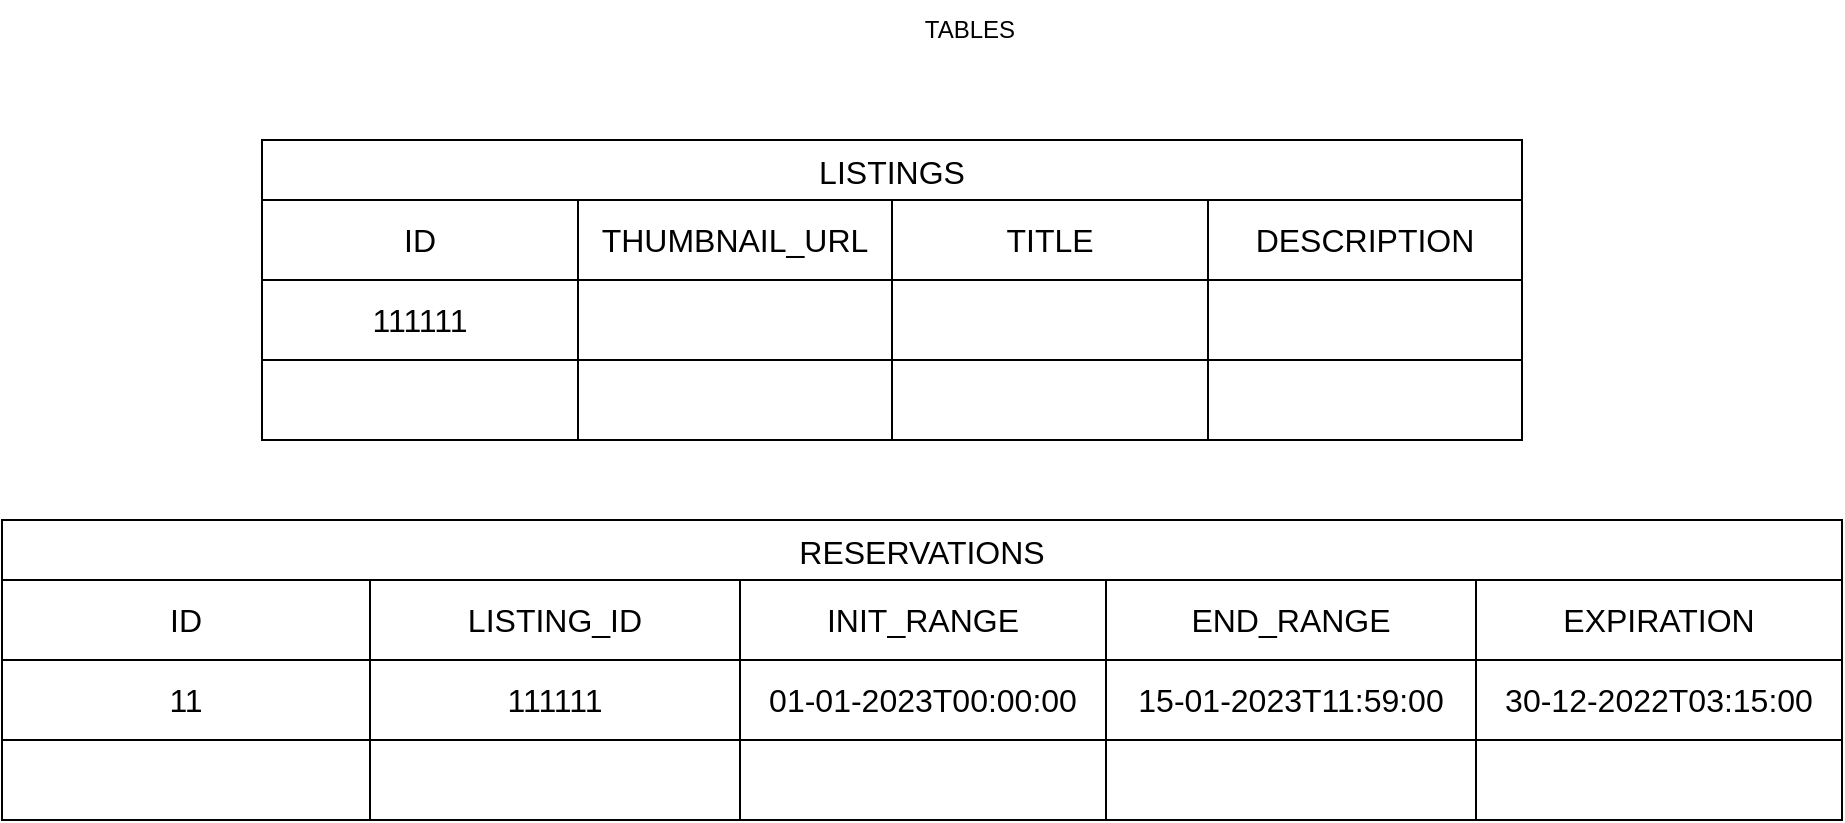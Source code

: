 <mxfile version="21.2.9" type="device">
  <diagram name="Página-1" id="iDtWInZpzVj89weRtn69">
    <mxGraphModel dx="2565" dy="1503" grid="1" gridSize="10" guides="1" tooltips="1" connect="1" arrows="1" fold="1" page="1" pageScale="1" pageWidth="827" pageHeight="1169" math="0" shadow="0">
      <root>
        <mxCell id="0" />
        <mxCell id="1" parent="0" />
        <mxCell id="JN2r9l-fqwPcNn_lezp6-1" value="LISTINGS" style="shape=table;startSize=30;container=1;collapsible=0;childLayout=tableLayout;strokeColor=default;fontSize=16;" vertex="1" parent="1">
          <mxGeometry x="470" y="120" width="630" height="150" as="geometry" />
        </mxCell>
        <mxCell id="JN2r9l-fqwPcNn_lezp6-2" value="" style="shape=tableRow;horizontal=0;startSize=0;swimlaneHead=0;swimlaneBody=0;strokeColor=inherit;top=0;left=0;bottom=0;right=0;collapsible=0;dropTarget=0;fillColor=none;points=[[0,0.5],[1,0.5]];portConstraint=eastwest;fontSize=16;" vertex="1" parent="JN2r9l-fqwPcNn_lezp6-1">
          <mxGeometry y="30" width="630" height="40" as="geometry" />
        </mxCell>
        <mxCell id="JN2r9l-fqwPcNn_lezp6-3" value="ID" style="shape=partialRectangle;html=1;whiteSpace=wrap;connectable=0;strokeColor=inherit;overflow=hidden;fillColor=none;top=0;left=0;bottom=0;right=0;pointerEvents=1;fontSize=16;" vertex="1" parent="JN2r9l-fqwPcNn_lezp6-2">
          <mxGeometry width="158" height="40" as="geometry">
            <mxRectangle width="158" height="40" as="alternateBounds" />
          </mxGeometry>
        </mxCell>
        <mxCell id="JN2r9l-fqwPcNn_lezp6-4" value="THUMBNAIL_URL" style="shape=partialRectangle;html=1;whiteSpace=wrap;connectable=0;strokeColor=inherit;overflow=hidden;fillColor=none;top=0;left=0;bottom=0;right=0;pointerEvents=1;fontSize=16;" vertex="1" parent="JN2r9l-fqwPcNn_lezp6-2">
          <mxGeometry x="158" width="157" height="40" as="geometry">
            <mxRectangle width="157" height="40" as="alternateBounds" />
          </mxGeometry>
        </mxCell>
        <mxCell id="JN2r9l-fqwPcNn_lezp6-5" value="TITLE" style="shape=partialRectangle;html=1;whiteSpace=wrap;connectable=0;strokeColor=inherit;overflow=hidden;fillColor=none;top=0;left=0;bottom=0;right=0;pointerEvents=1;fontSize=16;" vertex="1" parent="JN2r9l-fqwPcNn_lezp6-2">
          <mxGeometry x="315" width="158" height="40" as="geometry">
            <mxRectangle width="158" height="40" as="alternateBounds" />
          </mxGeometry>
        </mxCell>
        <mxCell id="JN2r9l-fqwPcNn_lezp6-22" value="DESCRIPTION" style="shape=partialRectangle;html=1;whiteSpace=wrap;connectable=0;strokeColor=inherit;overflow=hidden;fillColor=none;top=0;left=0;bottom=0;right=0;pointerEvents=1;fontSize=16;" vertex="1" parent="JN2r9l-fqwPcNn_lezp6-2">
          <mxGeometry x="473" width="157" height="40" as="geometry">
            <mxRectangle width="157" height="40" as="alternateBounds" />
          </mxGeometry>
        </mxCell>
        <mxCell id="JN2r9l-fqwPcNn_lezp6-6" value="" style="shape=tableRow;horizontal=0;startSize=0;swimlaneHead=0;swimlaneBody=0;strokeColor=inherit;top=0;left=0;bottom=0;right=0;collapsible=0;dropTarget=0;fillColor=none;points=[[0,0.5],[1,0.5]];portConstraint=eastwest;fontSize=16;" vertex="1" parent="JN2r9l-fqwPcNn_lezp6-1">
          <mxGeometry y="70" width="630" height="40" as="geometry" />
        </mxCell>
        <mxCell id="JN2r9l-fqwPcNn_lezp6-7" value="111111" style="shape=partialRectangle;html=1;whiteSpace=wrap;connectable=0;strokeColor=inherit;overflow=hidden;fillColor=none;top=0;left=0;bottom=0;right=0;pointerEvents=1;fontSize=16;" vertex="1" parent="JN2r9l-fqwPcNn_lezp6-6">
          <mxGeometry width="158" height="40" as="geometry">
            <mxRectangle width="158" height="40" as="alternateBounds" />
          </mxGeometry>
        </mxCell>
        <mxCell id="JN2r9l-fqwPcNn_lezp6-8" value="" style="shape=partialRectangle;html=1;whiteSpace=wrap;connectable=0;strokeColor=inherit;overflow=hidden;fillColor=none;top=0;left=0;bottom=0;right=0;pointerEvents=1;fontSize=16;" vertex="1" parent="JN2r9l-fqwPcNn_lezp6-6">
          <mxGeometry x="158" width="157" height="40" as="geometry">
            <mxRectangle width="157" height="40" as="alternateBounds" />
          </mxGeometry>
        </mxCell>
        <mxCell id="JN2r9l-fqwPcNn_lezp6-9" value="" style="shape=partialRectangle;html=1;whiteSpace=wrap;connectable=0;strokeColor=inherit;overflow=hidden;fillColor=none;top=0;left=0;bottom=0;right=0;pointerEvents=1;fontSize=16;" vertex="1" parent="JN2r9l-fqwPcNn_lezp6-6">
          <mxGeometry x="315" width="158" height="40" as="geometry">
            <mxRectangle width="158" height="40" as="alternateBounds" />
          </mxGeometry>
        </mxCell>
        <mxCell id="JN2r9l-fqwPcNn_lezp6-23" style="shape=partialRectangle;html=1;whiteSpace=wrap;connectable=0;strokeColor=inherit;overflow=hidden;fillColor=none;top=0;left=0;bottom=0;right=0;pointerEvents=1;fontSize=16;" vertex="1" parent="JN2r9l-fqwPcNn_lezp6-6">
          <mxGeometry x="473" width="157" height="40" as="geometry">
            <mxRectangle width="157" height="40" as="alternateBounds" />
          </mxGeometry>
        </mxCell>
        <mxCell id="JN2r9l-fqwPcNn_lezp6-10" value="" style="shape=tableRow;horizontal=0;startSize=0;swimlaneHead=0;swimlaneBody=0;strokeColor=inherit;top=0;left=0;bottom=0;right=0;collapsible=0;dropTarget=0;fillColor=none;points=[[0,0.5],[1,0.5]];portConstraint=eastwest;fontSize=16;" vertex="1" parent="JN2r9l-fqwPcNn_lezp6-1">
          <mxGeometry y="110" width="630" height="40" as="geometry" />
        </mxCell>
        <mxCell id="JN2r9l-fqwPcNn_lezp6-11" value="" style="shape=partialRectangle;html=1;whiteSpace=wrap;connectable=0;strokeColor=inherit;overflow=hidden;fillColor=none;top=0;left=0;bottom=0;right=0;pointerEvents=1;fontSize=16;" vertex="1" parent="JN2r9l-fqwPcNn_lezp6-10">
          <mxGeometry width="158" height="40" as="geometry">
            <mxRectangle width="158" height="40" as="alternateBounds" />
          </mxGeometry>
        </mxCell>
        <mxCell id="JN2r9l-fqwPcNn_lezp6-12" value="" style="shape=partialRectangle;html=1;whiteSpace=wrap;connectable=0;strokeColor=inherit;overflow=hidden;fillColor=none;top=0;left=0;bottom=0;right=0;pointerEvents=1;fontSize=16;" vertex="1" parent="JN2r9l-fqwPcNn_lezp6-10">
          <mxGeometry x="158" width="157" height="40" as="geometry">
            <mxRectangle width="157" height="40" as="alternateBounds" />
          </mxGeometry>
        </mxCell>
        <mxCell id="JN2r9l-fqwPcNn_lezp6-13" value="" style="shape=partialRectangle;html=1;whiteSpace=wrap;connectable=0;strokeColor=inherit;overflow=hidden;fillColor=none;top=0;left=0;bottom=0;right=0;pointerEvents=1;fontSize=16;" vertex="1" parent="JN2r9l-fqwPcNn_lezp6-10">
          <mxGeometry x="315" width="158" height="40" as="geometry">
            <mxRectangle width="158" height="40" as="alternateBounds" />
          </mxGeometry>
        </mxCell>
        <mxCell id="JN2r9l-fqwPcNn_lezp6-24" style="shape=partialRectangle;html=1;whiteSpace=wrap;connectable=0;strokeColor=inherit;overflow=hidden;fillColor=none;top=0;left=0;bottom=0;right=0;pointerEvents=1;fontSize=16;" vertex="1" parent="JN2r9l-fqwPcNn_lezp6-10">
          <mxGeometry x="473" width="157" height="40" as="geometry">
            <mxRectangle width="157" height="40" as="alternateBounds" />
          </mxGeometry>
        </mxCell>
        <mxCell id="JN2r9l-fqwPcNn_lezp6-25" value="TABLES" style="text;html=1;strokeColor=none;fillColor=none;align=center;verticalAlign=middle;whiteSpace=wrap;rounded=0;" vertex="1" parent="1">
          <mxGeometry x="794" y="50" width="60" height="30" as="geometry" />
        </mxCell>
        <mxCell id="JN2r9l-fqwPcNn_lezp6-26" value="RESERVATIONS" style="shape=table;startSize=30;container=1;collapsible=0;childLayout=tableLayout;strokeColor=default;fontSize=16;" vertex="1" parent="1">
          <mxGeometry x="340" y="310" width="920" height="150" as="geometry" />
        </mxCell>
        <mxCell id="JN2r9l-fqwPcNn_lezp6-27" value="" style="shape=tableRow;horizontal=0;startSize=0;swimlaneHead=0;swimlaneBody=0;strokeColor=inherit;top=0;left=0;bottom=0;right=0;collapsible=0;dropTarget=0;fillColor=none;points=[[0,0.5],[1,0.5]];portConstraint=eastwest;fontSize=16;" vertex="1" parent="JN2r9l-fqwPcNn_lezp6-26">
          <mxGeometry y="30" width="920" height="40" as="geometry" />
        </mxCell>
        <mxCell id="JN2r9l-fqwPcNn_lezp6-42" value="ID" style="shape=partialRectangle;html=1;whiteSpace=wrap;connectable=0;strokeColor=inherit;overflow=hidden;fillColor=none;top=0;left=0;bottom=0;right=0;pointerEvents=1;fontSize=16;" vertex="1" parent="JN2r9l-fqwPcNn_lezp6-27">
          <mxGeometry width="184" height="40" as="geometry">
            <mxRectangle width="184" height="40" as="alternateBounds" />
          </mxGeometry>
        </mxCell>
        <mxCell id="JN2r9l-fqwPcNn_lezp6-28" value="LISTING_ID" style="shape=partialRectangle;html=1;whiteSpace=wrap;connectable=0;strokeColor=inherit;overflow=hidden;fillColor=none;top=0;left=0;bottom=0;right=0;pointerEvents=1;fontSize=16;" vertex="1" parent="JN2r9l-fqwPcNn_lezp6-27">
          <mxGeometry x="184" width="185" height="40" as="geometry">
            <mxRectangle width="185" height="40" as="alternateBounds" />
          </mxGeometry>
        </mxCell>
        <mxCell id="JN2r9l-fqwPcNn_lezp6-29" value="INIT_RANGE" style="shape=partialRectangle;html=1;whiteSpace=wrap;connectable=0;strokeColor=inherit;overflow=hidden;fillColor=none;top=0;left=0;bottom=0;right=0;pointerEvents=1;fontSize=16;" vertex="1" parent="JN2r9l-fqwPcNn_lezp6-27">
          <mxGeometry x="369" width="183" height="40" as="geometry">
            <mxRectangle width="183" height="40" as="alternateBounds" />
          </mxGeometry>
        </mxCell>
        <mxCell id="JN2r9l-fqwPcNn_lezp6-30" value="END_RANGE" style="shape=partialRectangle;html=1;whiteSpace=wrap;connectable=0;strokeColor=inherit;overflow=hidden;fillColor=none;top=0;left=0;bottom=0;right=0;pointerEvents=1;fontSize=16;" vertex="1" parent="JN2r9l-fqwPcNn_lezp6-27">
          <mxGeometry x="552" width="185" height="40" as="geometry">
            <mxRectangle width="185" height="40" as="alternateBounds" />
          </mxGeometry>
        </mxCell>
        <mxCell id="JN2r9l-fqwPcNn_lezp6-31" value="EXPIRATION" style="shape=partialRectangle;html=1;whiteSpace=wrap;connectable=0;strokeColor=inherit;overflow=hidden;fillColor=none;top=0;left=0;bottom=0;right=0;pointerEvents=1;fontSize=16;" vertex="1" parent="JN2r9l-fqwPcNn_lezp6-27">
          <mxGeometry x="737" width="183" height="40" as="geometry">
            <mxRectangle width="183" height="40" as="alternateBounds" />
          </mxGeometry>
        </mxCell>
        <mxCell id="JN2r9l-fqwPcNn_lezp6-32" value="" style="shape=tableRow;horizontal=0;startSize=0;swimlaneHead=0;swimlaneBody=0;strokeColor=inherit;top=0;left=0;bottom=0;right=0;collapsible=0;dropTarget=0;fillColor=none;points=[[0,0.5],[1,0.5]];portConstraint=eastwest;fontSize=16;" vertex="1" parent="JN2r9l-fqwPcNn_lezp6-26">
          <mxGeometry y="70" width="920" height="40" as="geometry" />
        </mxCell>
        <mxCell id="JN2r9l-fqwPcNn_lezp6-43" value="11" style="shape=partialRectangle;html=1;whiteSpace=wrap;connectable=0;strokeColor=inherit;overflow=hidden;fillColor=none;top=0;left=0;bottom=0;right=0;pointerEvents=1;fontSize=16;" vertex="1" parent="JN2r9l-fqwPcNn_lezp6-32">
          <mxGeometry width="184" height="40" as="geometry">
            <mxRectangle width="184" height="40" as="alternateBounds" />
          </mxGeometry>
        </mxCell>
        <mxCell id="JN2r9l-fqwPcNn_lezp6-33" value="111111" style="shape=partialRectangle;html=1;whiteSpace=wrap;connectable=0;strokeColor=inherit;overflow=hidden;fillColor=none;top=0;left=0;bottom=0;right=0;pointerEvents=1;fontSize=16;" vertex="1" parent="JN2r9l-fqwPcNn_lezp6-32">
          <mxGeometry x="184" width="185" height="40" as="geometry">
            <mxRectangle width="185" height="40" as="alternateBounds" />
          </mxGeometry>
        </mxCell>
        <mxCell id="JN2r9l-fqwPcNn_lezp6-34" value="01-01-2023T00:00:00" style="shape=partialRectangle;html=1;whiteSpace=wrap;connectable=0;strokeColor=inherit;overflow=hidden;fillColor=none;top=0;left=0;bottom=0;right=0;pointerEvents=1;fontSize=16;" vertex="1" parent="JN2r9l-fqwPcNn_lezp6-32">
          <mxGeometry x="369" width="183" height="40" as="geometry">
            <mxRectangle width="183" height="40" as="alternateBounds" />
          </mxGeometry>
        </mxCell>
        <mxCell id="JN2r9l-fqwPcNn_lezp6-35" value="15-01-2023T11:59:00" style="shape=partialRectangle;html=1;whiteSpace=wrap;connectable=0;strokeColor=inherit;overflow=hidden;fillColor=none;top=0;left=0;bottom=0;right=0;pointerEvents=1;fontSize=16;" vertex="1" parent="JN2r9l-fqwPcNn_lezp6-32">
          <mxGeometry x="552" width="185" height="40" as="geometry">
            <mxRectangle width="185" height="40" as="alternateBounds" />
          </mxGeometry>
        </mxCell>
        <mxCell id="JN2r9l-fqwPcNn_lezp6-36" value="30-12-2022T03:15:00" style="shape=partialRectangle;html=1;whiteSpace=wrap;connectable=0;strokeColor=inherit;overflow=hidden;fillColor=none;top=0;left=0;bottom=0;right=0;pointerEvents=1;fontSize=16;" vertex="1" parent="JN2r9l-fqwPcNn_lezp6-32">
          <mxGeometry x="737" width="183" height="40" as="geometry">
            <mxRectangle width="183" height="40" as="alternateBounds" />
          </mxGeometry>
        </mxCell>
        <mxCell id="JN2r9l-fqwPcNn_lezp6-37" value="" style="shape=tableRow;horizontal=0;startSize=0;swimlaneHead=0;swimlaneBody=0;strokeColor=inherit;top=0;left=0;bottom=0;right=0;collapsible=0;dropTarget=0;fillColor=none;points=[[0,0.5],[1,0.5]];portConstraint=eastwest;fontSize=16;" vertex="1" parent="JN2r9l-fqwPcNn_lezp6-26">
          <mxGeometry y="110" width="920" height="40" as="geometry" />
        </mxCell>
        <mxCell id="JN2r9l-fqwPcNn_lezp6-44" style="shape=partialRectangle;html=1;whiteSpace=wrap;connectable=0;strokeColor=inherit;overflow=hidden;fillColor=none;top=0;left=0;bottom=0;right=0;pointerEvents=1;fontSize=16;" vertex="1" parent="JN2r9l-fqwPcNn_lezp6-37">
          <mxGeometry width="184" height="40" as="geometry">
            <mxRectangle width="184" height="40" as="alternateBounds" />
          </mxGeometry>
        </mxCell>
        <mxCell id="JN2r9l-fqwPcNn_lezp6-38" value="" style="shape=partialRectangle;html=1;whiteSpace=wrap;connectable=0;strokeColor=inherit;overflow=hidden;fillColor=none;top=0;left=0;bottom=0;right=0;pointerEvents=1;fontSize=16;" vertex="1" parent="JN2r9l-fqwPcNn_lezp6-37">
          <mxGeometry x="184" width="185" height="40" as="geometry">
            <mxRectangle width="185" height="40" as="alternateBounds" />
          </mxGeometry>
        </mxCell>
        <mxCell id="JN2r9l-fqwPcNn_lezp6-39" value="" style="shape=partialRectangle;html=1;whiteSpace=wrap;connectable=0;strokeColor=inherit;overflow=hidden;fillColor=none;top=0;left=0;bottom=0;right=0;pointerEvents=1;fontSize=16;" vertex="1" parent="JN2r9l-fqwPcNn_lezp6-37">
          <mxGeometry x="369" width="183" height="40" as="geometry">
            <mxRectangle width="183" height="40" as="alternateBounds" />
          </mxGeometry>
        </mxCell>
        <mxCell id="JN2r9l-fqwPcNn_lezp6-40" value="" style="shape=partialRectangle;html=1;whiteSpace=wrap;connectable=0;strokeColor=inherit;overflow=hidden;fillColor=none;top=0;left=0;bottom=0;right=0;pointerEvents=1;fontSize=16;" vertex="1" parent="JN2r9l-fqwPcNn_lezp6-37">
          <mxGeometry x="552" width="185" height="40" as="geometry">
            <mxRectangle width="185" height="40" as="alternateBounds" />
          </mxGeometry>
        </mxCell>
        <mxCell id="JN2r9l-fqwPcNn_lezp6-41" style="shape=partialRectangle;html=1;whiteSpace=wrap;connectable=0;strokeColor=inherit;overflow=hidden;fillColor=none;top=0;left=0;bottom=0;right=0;pointerEvents=1;fontSize=16;" vertex="1" parent="JN2r9l-fqwPcNn_lezp6-37">
          <mxGeometry x="737" width="183" height="40" as="geometry">
            <mxRectangle width="183" height="40" as="alternateBounds" />
          </mxGeometry>
        </mxCell>
      </root>
    </mxGraphModel>
  </diagram>
</mxfile>
